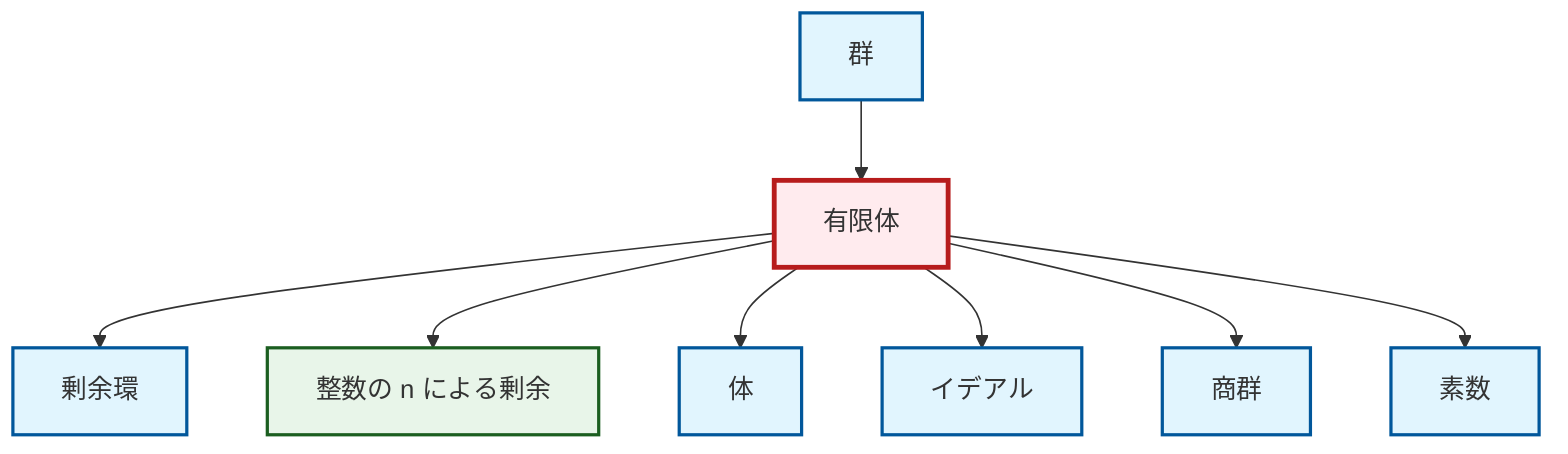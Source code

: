 graph TD
    classDef definition fill:#e1f5fe,stroke:#01579b,stroke-width:2px
    classDef theorem fill:#f3e5f5,stroke:#4a148c,stroke-width:2px
    classDef axiom fill:#fff3e0,stroke:#e65100,stroke-width:2px
    classDef example fill:#e8f5e9,stroke:#1b5e20,stroke-width:2px
    classDef current fill:#ffebee,stroke:#b71c1c,stroke-width:3px
    def-quotient-ring["剰余環"]:::definition
    ex-finite-field["有限体"]:::example
    def-field["体"]:::definition
    def-quotient-group["商群"]:::definition
    def-ideal["イデアル"]:::definition
    def-group["群"]:::definition
    ex-quotient-integers-mod-n["整数の n による剰余"]:::example
    def-prime["素数"]:::definition
    ex-finite-field --> def-quotient-ring
    ex-finite-field --> ex-quotient-integers-mod-n
    def-group --> ex-finite-field
    ex-finite-field --> def-field
    ex-finite-field --> def-ideal
    ex-finite-field --> def-quotient-group
    ex-finite-field --> def-prime
    class ex-finite-field current